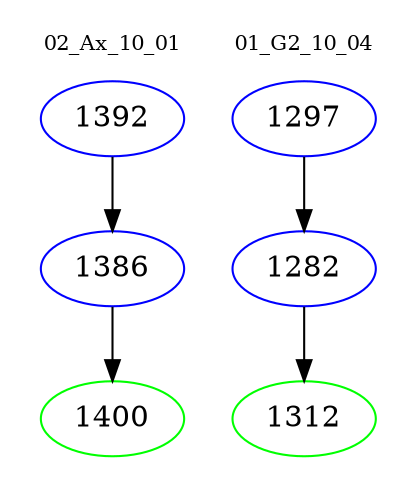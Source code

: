 digraph{
subgraph cluster_0 {
color = white
label = "02_Ax_10_01";
fontsize=10;
T0_1392 [label="1392", color="blue"]
T0_1392 -> T0_1386 [color="black"]
T0_1386 [label="1386", color="blue"]
T0_1386 -> T0_1400 [color="black"]
T0_1400 [label="1400", color="green"]
}
subgraph cluster_1 {
color = white
label = "01_G2_10_04";
fontsize=10;
T1_1297 [label="1297", color="blue"]
T1_1297 -> T1_1282 [color="black"]
T1_1282 [label="1282", color="blue"]
T1_1282 -> T1_1312 [color="black"]
T1_1312 [label="1312", color="green"]
}
}
